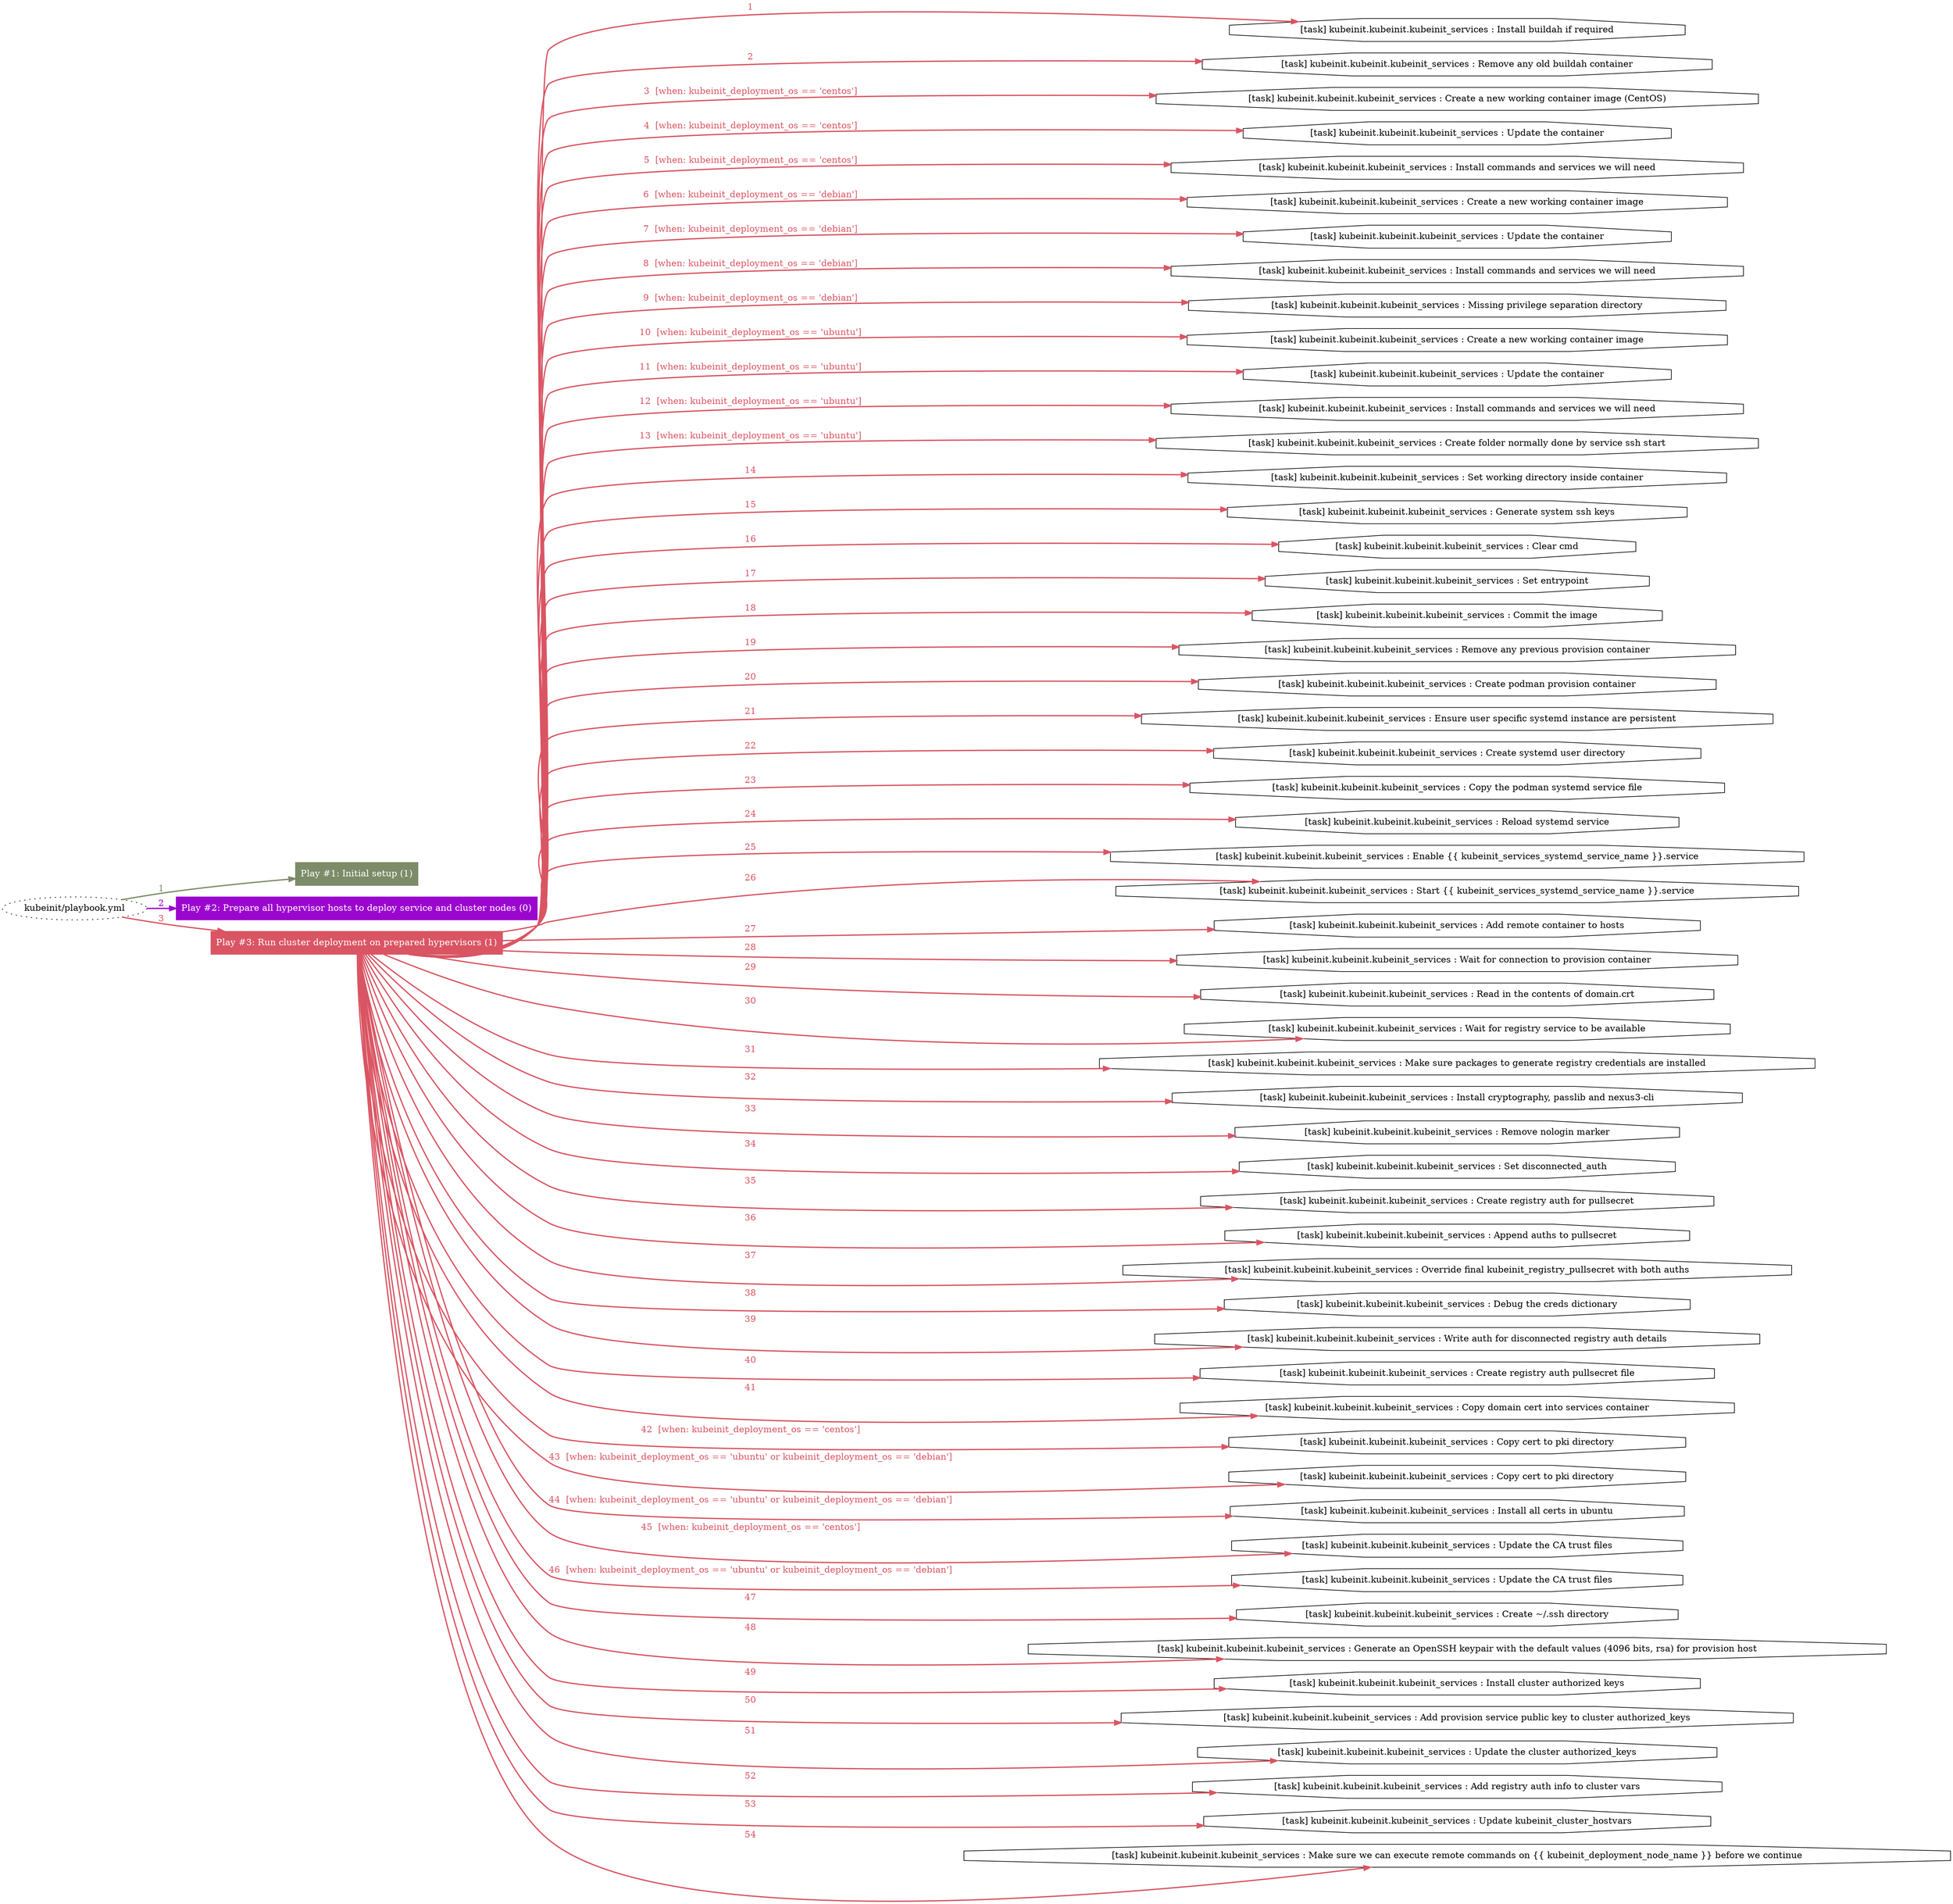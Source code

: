 digraph "kubeinit/playbook.yml "{
	graph [concentrate=true ordering=in rankdir=LR ratio=fill]
	edge [esep=5 sep=10]
	"kubeinit/playbook.yml" [id=root_node style=dotted]
	subgraph "Play #1: Initial setup (1) "{
		"Play #1: Initial setup (1)" [color="#7c8c68" fontcolor="#ffffff" id="play_ff9d227a-5f87-46f5-aa97-38d08b908dc5" shape=box style=filled tooltip=localhost]
		"kubeinit/playbook.yml" -> "Play #1: Initial setup (1)" [label=1 color="#7c8c68" fontcolor="#7c8c68" id="edge_050113fc-3706-436f-b9bd-249124db47f8" style=bold]
	}
	subgraph "Play #2: Prepare all hypervisor hosts to deploy service and cluster nodes (0) "{
		"Play #2: Prepare all hypervisor hosts to deploy service and cluster nodes (0)" [color="#9b06ce" fontcolor="#ffffff" id="play_103df2f4-bbf8-4648-979b-feabae4b282c" shape=box style=filled tooltip=""]
		"kubeinit/playbook.yml" -> "Play #2: Prepare all hypervisor hosts to deploy service and cluster nodes (0)" [label=2 color="#9b06ce" fontcolor="#9b06ce" id="edge_cf78685b-ec06-4fe6-9d82-e74bb75b8a60" style=bold]
	}
	subgraph "Play #3: Run cluster deployment on prepared hypervisors (1) "{
		"Play #3: Run cluster deployment on prepared hypervisors (1)" [color="#da5563" fontcolor="#ffffff" id="play_bfd03ee3-e3f4-4fea-b26e-9c7c11ae2ce6" shape=box style=filled tooltip=localhost]
		"kubeinit/playbook.yml" -> "Play #3: Run cluster deployment on prepared hypervisors (1)" [label=3 color="#da5563" fontcolor="#da5563" id="edge_4fcf6e32-a7c8-479f-b6e2-f73c3db18d72" style=bold]
		"task_26608d99-5914-4a10-be07-fdc428aeb8d6" [label="[task] kubeinit.kubeinit.kubeinit_services : Install buildah if required" id="task_26608d99-5914-4a10-be07-fdc428aeb8d6" shape=octagon tooltip="[task] kubeinit.kubeinit.kubeinit_services : Install buildah if required"]
		"Play #3: Run cluster deployment on prepared hypervisors (1)" -> "task_26608d99-5914-4a10-be07-fdc428aeb8d6" [label=1 color="#da5563" fontcolor="#da5563" id="edge_f8eda222-031c-4409-be44-99c8c39169c3" style=bold]
		"task_2f667f5a-2472-4c16-96cd-c88418254ad7" [label="[task] kubeinit.kubeinit.kubeinit_services : Remove any old buildah container" id="task_2f667f5a-2472-4c16-96cd-c88418254ad7" shape=octagon tooltip="[task] kubeinit.kubeinit.kubeinit_services : Remove any old buildah container"]
		"Play #3: Run cluster deployment on prepared hypervisors (1)" -> "task_2f667f5a-2472-4c16-96cd-c88418254ad7" [label=2 color="#da5563" fontcolor="#da5563" id="edge_876d712a-077c-4f34-82e9-c8c5cbee780c" style=bold]
		"task_8384274b-fc26-4a35-af15-d24e6c79e866" [label="[task] kubeinit.kubeinit.kubeinit_services : Create a new working container image (CentOS)" id="task_8384274b-fc26-4a35-af15-d24e6c79e866" shape=octagon tooltip="[task] kubeinit.kubeinit.kubeinit_services : Create a new working container image (CentOS)"]
		"Play #3: Run cluster deployment on prepared hypervisors (1)" -> "task_8384274b-fc26-4a35-af15-d24e6c79e866" [label="3  [when: kubeinit_deployment_os == 'centos']" color="#da5563" fontcolor="#da5563" id="edge_5e1c6188-3932-4cc6-8ba4-ba2cd4229faf" style=bold]
		"task_d2fbace2-9ca2-4341-a509-871678d0c994" [label="[task] kubeinit.kubeinit.kubeinit_services : Update the container" id="task_d2fbace2-9ca2-4341-a509-871678d0c994" shape=octagon tooltip="[task] kubeinit.kubeinit.kubeinit_services : Update the container"]
		"Play #3: Run cluster deployment on prepared hypervisors (1)" -> "task_d2fbace2-9ca2-4341-a509-871678d0c994" [label="4  [when: kubeinit_deployment_os == 'centos']" color="#da5563" fontcolor="#da5563" id="edge_eb86d1fa-ee92-42ac-bb9d-97ecc091a036" style=bold]
		"task_ae97785e-807d-4e26-a78f-75c29f3f06ec" [label="[task] kubeinit.kubeinit.kubeinit_services : Install commands and services we will need" id="task_ae97785e-807d-4e26-a78f-75c29f3f06ec" shape=octagon tooltip="[task] kubeinit.kubeinit.kubeinit_services : Install commands and services we will need"]
		"Play #3: Run cluster deployment on prepared hypervisors (1)" -> "task_ae97785e-807d-4e26-a78f-75c29f3f06ec" [label="5  [when: kubeinit_deployment_os == 'centos']" color="#da5563" fontcolor="#da5563" id="edge_5f8d96a1-4f41-4cba-bc61-d2c5661603b8" style=bold]
		"task_39979564-9555-4eb1-8440-b0e9bfd1f746" [label="[task] kubeinit.kubeinit.kubeinit_services : Create a new working container image" id="task_39979564-9555-4eb1-8440-b0e9bfd1f746" shape=octagon tooltip="[task] kubeinit.kubeinit.kubeinit_services : Create a new working container image"]
		"Play #3: Run cluster deployment on prepared hypervisors (1)" -> "task_39979564-9555-4eb1-8440-b0e9bfd1f746" [label="6  [when: kubeinit_deployment_os == 'debian']" color="#da5563" fontcolor="#da5563" id="edge_ece2fb57-024d-4765-a13d-4ff8496b4469" style=bold]
		"task_98afab42-b59d-448f-a1a1-ec20a59612e2" [label="[task] kubeinit.kubeinit.kubeinit_services : Update the container" id="task_98afab42-b59d-448f-a1a1-ec20a59612e2" shape=octagon tooltip="[task] kubeinit.kubeinit.kubeinit_services : Update the container"]
		"Play #3: Run cluster deployment on prepared hypervisors (1)" -> "task_98afab42-b59d-448f-a1a1-ec20a59612e2" [label="7  [when: kubeinit_deployment_os == 'debian']" color="#da5563" fontcolor="#da5563" id="edge_9f3e0869-a0e9-4419-8a26-b7b117323cdf" style=bold]
		"task_57a9bfe5-4d13-4170-bed3-be6d17cbb8d2" [label="[task] kubeinit.kubeinit.kubeinit_services : Install commands and services we will need" id="task_57a9bfe5-4d13-4170-bed3-be6d17cbb8d2" shape=octagon tooltip="[task] kubeinit.kubeinit.kubeinit_services : Install commands and services we will need"]
		"Play #3: Run cluster deployment on prepared hypervisors (1)" -> "task_57a9bfe5-4d13-4170-bed3-be6d17cbb8d2" [label="8  [when: kubeinit_deployment_os == 'debian']" color="#da5563" fontcolor="#da5563" id="edge_1077395d-cd13-468b-84ed-ee3b26d6d792" style=bold]
		"task_6438c8e8-6bd0-4988-9c7d-c1658831aed9" [label="[task] kubeinit.kubeinit.kubeinit_services : Missing privilege separation directory" id="task_6438c8e8-6bd0-4988-9c7d-c1658831aed9" shape=octagon tooltip="[task] kubeinit.kubeinit.kubeinit_services : Missing privilege separation directory"]
		"Play #3: Run cluster deployment on prepared hypervisors (1)" -> "task_6438c8e8-6bd0-4988-9c7d-c1658831aed9" [label="9  [when: kubeinit_deployment_os == 'debian']" color="#da5563" fontcolor="#da5563" id="edge_3ab9d54d-4076-49b5-8725-8c8909c2faf3" style=bold]
		"task_ebc4fc94-7306-44b8-930e-caca757210f7" [label="[task] kubeinit.kubeinit.kubeinit_services : Create a new working container image" id="task_ebc4fc94-7306-44b8-930e-caca757210f7" shape=octagon tooltip="[task] kubeinit.kubeinit.kubeinit_services : Create a new working container image"]
		"Play #3: Run cluster deployment on prepared hypervisors (1)" -> "task_ebc4fc94-7306-44b8-930e-caca757210f7" [label="10  [when: kubeinit_deployment_os == 'ubuntu']" color="#da5563" fontcolor="#da5563" id="edge_0b546bc4-20a5-4356-8b78-b9743fc0c888" style=bold]
		"task_cfb0326e-defa-44e5-9b08-b0c0461e4862" [label="[task] kubeinit.kubeinit.kubeinit_services : Update the container" id="task_cfb0326e-defa-44e5-9b08-b0c0461e4862" shape=octagon tooltip="[task] kubeinit.kubeinit.kubeinit_services : Update the container"]
		"Play #3: Run cluster deployment on prepared hypervisors (1)" -> "task_cfb0326e-defa-44e5-9b08-b0c0461e4862" [label="11  [when: kubeinit_deployment_os == 'ubuntu']" color="#da5563" fontcolor="#da5563" id="edge_50fbc6ad-b0cc-4368-87c2-37989d9a0227" style=bold]
		"task_9eff380b-3fe2-4e8e-b732-0afea46ea76e" [label="[task] kubeinit.kubeinit.kubeinit_services : Install commands and services we will need" id="task_9eff380b-3fe2-4e8e-b732-0afea46ea76e" shape=octagon tooltip="[task] kubeinit.kubeinit.kubeinit_services : Install commands and services we will need"]
		"Play #3: Run cluster deployment on prepared hypervisors (1)" -> "task_9eff380b-3fe2-4e8e-b732-0afea46ea76e" [label="12  [when: kubeinit_deployment_os == 'ubuntu']" color="#da5563" fontcolor="#da5563" id="edge_fa3a0bb3-2550-4599-8a0f-0723ea49b81b" style=bold]
		"task_4501d786-8821-4843-80ef-f79ee7c03b46" [label="[task] kubeinit.kubeinit.kubeinit_services : Create folder normally done by service ssh start" id="task_4501d786-8821-4843-80ef-f79ee7c03b46" shape=octagon tooltip="[task] kubeinit.kubeinit.kubeinit_services : Create folder normally done by service ssh start"]
		"Play #3: Run cluster deployment on prepared hypervisors (1)" -> "task_4501d786-8821-4843-80ef-f79ee7c03b46" [label="13  [when: kubeinit_deployment_os == 'ubuntu']" color="#da5563" fontcolor="#da5563" id="edge_227411a1-a899-4b25-855c-27fdac548d02" style=bold]
		"task_c4dbb74b-bcb2-4329-8ad2-3ac17161ad97" [label="[task] kubeinit.kubeinit.kubeinit_services : Set working directory inside container" id="task_c4dbb74b-bcb2-4329-8ad2-3ac17161ad97" shape=octagon tooltip="[task] kubeinit.kubeinit.kubeinit_services : Set working directory inside container"]
		"Play #3: Run cluster deployment on prepared hypervisors (1)" -> "task_c4dbb74b-bcb2-4329-8ad2-3ac17161ad97" [label=14 color="#da5563" fontcolor="#da5563" id="edge_06340a9e-3798-4c47-8a32-56217550728e" style=bold]
		"task_0f88e55b-f10f-44ab-995a-30bc1e7da259" [label="[task] kubeinit.kubeinit.kubeinit_services : Generate system ssh keys" id="task_0f88e55b-f10f-44ab-995a-30bc1e7da259" shape=octagon tooltip="[task] kubeinit.kubeinit.kubeinit_services : Generate system ssh keys"]
		"Play #3: Run cluster deployment on prepared hypervisors (1)" -> "task_0f88e55b-f10f-44ab-995a-30bc1e7da259" [label=15 color="#da5563" fontcolor="#da5563" id="edge_e25a586a-7097-476b-a943-37a44e0523ee" style=bold]
		"task_c021f077-e976-49c5-84f6-208c35dbde00" [label="[task] kubeinit.kubeinit.kubeinit_services : Clear cmd" id="task_c021f077-e976-49c5-84f6-208c35dbde00" shape=octagon tooltip="[task] kubeinit.kubeinit.kubeinit_services : Clear cmd"]
		"Play #3: Run cluster deployment on prepared hypervisors (1)" -> "task_c021f077-e976-49c5-84f6-208c35dbde00" [label=16 color="#da5563" fontcolor="#da5563" id="edge_e3818abd-5b5d-4e78-b1df-5f00e05c059c" style=bold]
		"task_32017599-f966-4074-9e38-4cbd90685bf6" [label="[task] kubeinit.kubeinit.kubeinit_services : Set entrypoint" id="task_32017599-f966-4074-9e38-4cbd90685bf6" shape=octagon tooltip="[task] kubeinit.kubeinit.kubeinit_services : Set entrypoint"]
		"Play #3: Run cluster deployment on prepared hypervisors (1)" -> "task_32017599-f966-4074-9e38-4cbd90685bf6" [label=17 color="#da5563" fontcolor="#da5563" id="edge_b7817e08-9b2c-4682-881a-721b4d9ecc71" style=bold]
		"task_176f02b3-e2e3-4e8c-a605-f0aef873be83" [label="[task] kubeinit.kubeinit.kubeinit_services : Commit the image" id="task_176f02b3-e2e3-4e8c-a605-f0aef873be83" shape=octagon tooltip="[task] kubeinit.kubeinit.kubeinit_services : Commit the image"]
		"Play #3: Run cluster deployment on prepared hypervisors (1)" -> "task_176f02b3-e2e3-4e8c-a605-f0aef873be83" [label=18 color="#da5563" fontcolor="#da5563" id="edge_4e245646-ba01-4b82-84e5-d19461d26144" style=bold]
		"task_f641e4fb-ef61-4fca-a0d0-d16723b96234" [label="[task] kubeinit.kubeinit.kubeinit_services : Remove any previous provision container" id="task_f641e4fb-ef61-4fca-a0d0-d16723b96234" shape=octagon tooltip="[task] kubeinit.kubeinit.kubeinit_services : Remove any previous provision container"]
		"Play #3: Run cluster deployment on prepared hypervisors (1)" -> "task_f641e4fb-ef61-4fca-a0d0-d16723b96234" [label=19 color="#da5563" fontcolor="#da5563" id="edge_b48be868-ebd5-42b5-aa56-e22e33cc6663" style=bold]
		"task_fd4dbcc6-eb5c-40e7-9ace-6fd9369228a4" [label="[task] kubeinit.kubeinit.kubeinit_services : Create podman provision container" id="task_fd4dbcc6-eb5c-40e7-9ace-6fd9369228a4" shape=octagon tooltip="[task] kubeinit.kubeinit.kubeinit_services : Create podman provision container"]
		"Play #3: Run cluster deployment on prepared hypervisors (1)" -> "task_fd4dbcc6-eb5c-40e7-9ace-6fd9369228a4" [label=20 color="#da5563" fontcolor="#da5563" id="edge_f0a8ca97-2a88-45f0-91cc-c03c83b7eabd" style=bold]
		"task_238ca9f8-3e4b-468b-8d11-ed0b4688aabf" [label="[task] kubeinit.kubeinit.kubeinit_services : Ensure user specific systemd instance are persistent" id="task_238ca9f8-3e4b-468b-8d11-ed0b4688aabf" shape=octagon tooltip="[task] kubeinit.kubeinit.kubeinit_services : Ensure user specific systemd instance are persistent"]
		"Play #3: Run cluster deployment on prepared hypervisors (1)" -> "task_238ca9f8-3e4b-468b-8d11-ed0b4688aabf" [label=21 color="#da5563" fontcolor="#da5563" id="edge_1677643c-4e51-45b3-95da-e9ad04924656" style=bold]
		"task_4801b3e4-5be1-4c2b-9feb-a7e1f0460863" [label="[task] kubeinit.kubeinit.kubeinit_services : Create systemd user directory" id="task_4801b3e4-5be1-4c2b-9feb-a7e1f0460863" shape=octagon tooltip="[task] kubeinit.kubeinit.kubeinit_services : Create systemd user directory"]
		"Play #3: Run cluster deployment on prepared hypervisors (1)" -> "task_4801b3e4-5be1-4c2b-9feb-a7e1f0460863" [label=22 color="#da5563" fontcolor="#da5563" id="edge_53c421be-f83f-4dc9-912a-acd9046cc8b7" style=bold]
		"task_39abc70d-9e24-4616-b096-8c43dbfbb073" [label="[task] kubeinit.kubeinit.kubeinit_services : Copy the podman systemd service file" id="task_39abc70d-9e24-4616-b096-8c43dbfbb073" shape=octagon tooltip="[task] kubeinit.kubeinit.kubeinit_services : Copy the podman systemd service file"]
		"Play #3: Run cluster deployment on prepared hypervisors (1)" -> "task_39abc70d-9e24-4616-b096-8c43dbfbb073" [label=23 color="#da5563" fontcolor="#da5563" id="edge_ee26fd21-80aa-4ec0-b667-54b738833422" style=bold]
		"task_60215008-3bbe-456d-bce0-3617f323edb5" [label="[task] kubeinit.kubeinit.kubeinit_services : Reload systemd service" id="task_60215008-3bbe-456d-bce0-3617f323edb5" shape=octagon tooltip="[task] kubeinit.kubeinit.kubeinit_services : Reload systemd service"]
		"Play #3: Run cluster deployment on prepared hypervisors (1)" -> "task_60215008-3bbe-456d-bce0-3617f323edb5" [label=24 color="#da5563" fontcolor="#da5563" id="edge_ba15fc9d-2614-4e3f-85b8-689b5964011d" style=bold]
		"task_2e3121b7-94b2-4655-b48b-6d1c1b8a1cfa" [label="[task] kubeinit.kubeinit.kubeinit_services : Enable {{ kubeinit_services_systemd_service_name }}.service" id="task_2e3121b7-94b2-4655-b48b-6d1c1b8a1cfa" shape=octagon tooltip="[task] kubeinit.kubeinit.kubeinit_services : Enable {{ kubeinit_services_systemd_service_name }}.service"]
		"Play #3: Run cluster deployment on prepared hypervisors (1)" -> "task_2e3121b7-94b2-4655-b48b-6d1c1b8a1cfa" [label=25 color="#da5563" fontcolor="#da5563" id="edge_86ce3fed-c94c-4f83-9da8-a43f03ae000c" style=bold]
		"task_8ccb8139-4720-416b-923b-f901b1d13f58" [label="[task] kubeinit.kubeinit.kubeinit_services : Start {{ kubeinit_services_systemd_service_name }}.service" id="task_8ccb8139-4720-416b-923b-f901b1d13f58" shape=octagon tooltip="[task] kubeinit.kubeinit.kubeinit_services : Start {{ kubeinit_services_systemd_service_name }}.service"]
		"Play #3: Run cluster deployment on prepared hypervisors (1)" -> "task_8ccb8139-4720-416b-923b-f901b1d13f58" [label=26 color="#da5563" fontcolor="#da5563" id="edge_75be4555-2cc3-4453-8750-1dfd0a189e6c" style=bold]
		"task_3ada04ef-6e2b-4cfa-8f09-69dde3fefbc5" [label="[task] kubeinit.kubeinit.kubeinit_services : Add remote container to hosts" id="task_3ada04ef-6e2b-4cfa-8f09-69dde3fefbc5" shape=octagon tooltip="[task] kubeinit.kubeinit.kubeinit_services : Add remote container to hosts"]
		"Play #3: Run cluster deployment on prepared hypervisors (1)" -> "task_3ada04ef-6e2b-4cfa-8f09-69dde3fefbc5" [label=27 color="#da5563" fontcolor="#da5563" id="edge_b884ec16-50f2-408b-970c-76b304f142be" style=bold]
		"task_d888e2ed-af83-4b6d-93d0-3ef8a8bc6bf1" [label="[task] kubeinit.kubeinit.kubeinit_services : Wait for connection to provision container" id="task_d888e2ed-af83-4b6d-93d0-3ef8a8bc6bf1" shape=octagon tooltip="[task] kubeinit.kubeinit.kubeinit_services : Wait for connection to provision container"]
		"Play #3: Run cluster deployment on prepared hypervisors (1)" -> "task_d888e2ed-af83-4b6d-93d0-3ef8a8bc6bf1" [label=28 color="#da5563" fontcolor="#da5563" id="edge_48cd486d-3242-4d71-ac38-7d5b35ab66d1" style=bold]
		"task_5aba1df4-0b68-429c-b3a3-be5a9ff20460" [label="[task] kubeinit.kubeinit.kubeinit_services : Read in the contents of domain.crt" id="task_5aba1df4-0b68-429c-b3a3-be5a9ff20460" shape=octagon tooltip="[task] kubeinit.kubeinit.kubeinit_services : Read in the contents of domain.crt"]
		"Play #3: Run cluster deployment on prepared hypervisors (1)" -> "task_5aba1df4-0b68-429c-b3a3-be5a9ff20460" [label=29 color="#da5563" fontcolor="#da5563" id="edge_96a0a698-19bb-4686-a304-6850b91809e1" style=bold]
		"task_c1cb27ba-7076-45fa-90da-b11149ad444b" [label="[task] kubeinit.kubeinit.kubeinit_services : Wait for registry service to be available" id="task_c1cb27ba-7076-45fa-90da-b11149ad444b" shape=octagon tooltip="[task] kubeinit.kubeinit.kubeinit_services : Wait for registry service to be available"]
		"Play #3: Run cluster deployment on prepared hypervisors (1)" -> "task_c1cb27ba-7076-45fa-90da-b11149ad444b" [label=30 color="#da5563" fontcolor="#da5563" id="edge_814ad1fb-52db-4cc7-aab6-e81fa031db83" style=bold]
		"task_922c6a0d-3e76-400e-adec-868437021b7d" [label="[task] kubeinit.kubeinit.kubeinit_services : Make sure packages to generate registry credentials are installed" id="task_922c6a0d-3e76-400e-adec-868437021b7d" shape=octagon tooltip="[task] kubeinit.kubeinit.kubeinit_services : Make sure packages to generate registry credentials are installed"]
		"Play #3: Run cluster deployment on prepared hypervisors (1)" -> "task_922c6a0d-3e76-400e-adec-868437021b7d" [label=31 color="#da5563" fontcolor="#da5563" id="edge_ffac719b-43e1-4c3f-aec9-c5e90aa72cda" style=bold]
		"task_b71c658f-d9da-4b50-af9d-142be6dc81ca" [label="[task] kubeinit.kubeinit.kubeinit_services : Install cryptography, passlib and nexus3-cli" id="task_b71c658f-d9da-4b50-af9d-142be6dc81ca" shape=octagon tooltip="[task] kubeinit.kubeinit.kubeinit_services : Install cryptography, passlib and nexus3-cli"]
		"Play #3: Run cluster deployment on prepared hypervisors (1)" -> "task_b71c658f-d9da-4b50-af9d-142be6dc81ca" [label=32 color="#da5563" fontcolor="#da5563" id="edge_018f22a4-00a7-41f9-89f9-22c2fa75d5d0" style=bold]
		"task_caa1b121-fed9-4e63-a3d9-3f1594ec6cd2" [label="[task] kubeinit.kubeinit.kubeinit_services : Remove nologin marker" id="task_caa1b121-fed9-4e63-a3d9-3f1594ec6cd2" shape=octagon tooltip="[task] kubeinit.kubeinit.kubeinit_services : Remove nologin marker"]
		"Play #3: Run cluster deployment on prepared hypervisors (1)" -> "task_caa1b121-fed9-4e63-a3d9-3f1594ec6cd2" [label=33 color="#da5563" fontcolor="#da5563" id="edge_acd4ac5c-d165-4022-8172-8f529bc4ab58" style=bold]
		"task_c914cb8f-480a-410c-8547-9ab7e09e1111" [label="[task] kubeinit.kubeinit.kubeinit_services : Set disconnected_auth" id="task_c914cb8f-480a-410c-8547-9ab7e09e1111" shape=octagon tooltip="[task] kubeinit.kubeinit.kubeinit_services : Set disconnected_auth"]
		"Play #3: Run cluster deployment on prepared hypervisors (1)" -> "task_c914cb8f-480a-410c-8547-9ab7e09e1111" [label=34 color="#da5563" fontcolor="#da5563" id="edge_a2dba694-3863-4f60-b61c-1803ccecb06f" style=bold]
		"task_c90826bd-b005-4648-8e20-795fa6a89f2a" [label="[task] kubeinit.kubeinit.kubeinit_services : Create registry auth for pullsecret" id="task_c90826bd-b005-4648-8e20-795fa6a89f2a" shape=octagon tooltip="[task] kubeinit.kubeinit.kubeinit_services : Create registry auth for pullsecret"]
		"Play #3: Run cluster deployment on prepared hypervisors (1)" -> "task_c90826bd-b005-4648-8e20-795fa6a89f2a" [label=35 color="#da5563" fontcolor="#da5563" id="edge_207e3796-c168-4f1a-8634-63a5f60930ca" style=bold]
		"task_4f783801-28e6-4bd7-8ad4-7d45b41d0046" [label="[task] kubeinit.kubeinit.kubeinit_services : Append auths to pullsecret" id="task_4f783801-28e6-4bd7-8ad4-7d45b41d0046" shape=octagon tooltip="[task] kubeinit.kubeinit.kubeinit_services : Append auths to pullsecret"]
		"Play #3: Run cluster deployment on prepared hypervisors (1)" -> "task_4f783801-28e6-4bd7-8ad4-7d45b41d0046" [label=36 color="#da5563" fontcolor="#da5563" id="edge_93b34f77-3592-46c9-b630-57c77f3e30a6" style=bold]
		"task_f7c10460-2d8a-4330-9fa4-9769c443f6ed" [label="[task] kubeinit.kubeinit.kubeinit_services : Override final kubeinit_registry_pullsecret with both auths" id="task_f7c10460-2d8a-4330-9fa4-9769c443f6ed" shape=octagon tooltip="[task] kubeinit.kubeinit.kubeinit_services : Override final kubeinit_registry_pullsecret with both auths"]
		"Play #3: Run cluster deployment on prepared hypervisors (1)" -> "task_f7c10460-2d8a-4330-9fa4-9769c443f6ed" [label=37 color="#da5563" fontcolor="#da5563" id="edge_b94dbd5b-b82a-4510-b37a-dfc9d78d2140" style=bold]
		"task_b17d75dd-8c83-47ff-9bed-f10d666504d8" [label="[task] kubeinit.kubeinit.kubeinit_services : Debug the creds dictionary" id="task_b17d75dd-8c83-47ff-9bed-f10d666504d8" shape=octagon tooltip="[task] kubeinit.kubeinit.kubeinit_services : Debug the creds dictionary"]
		"Play #3: Run cluster deployment on prepared hypervisors (1)" -> "task_b17d75dd-8c83-47ff-9bed-f10d666504d8" [label=38 color="#da5563" fontcolor="#da5563" id="edge_6aa73145-e6e8-4c74-8433-5ff91c5c0e61" style=bold]
		"task_65b99df1-7055-444e-bc81-03a0f0e28473" [label="[task] kubeinit.kubeinit.kubeinit_services : Write auth for disconnected registry auth details" id="task_65b99df1-7055-444e-bc81-03a0f0e28473" shape=octagon tooltip="[task] kubeinit.kubeinit.kubeinit_services : Write auth for disconnected registry auth details"]
		"Play #3: Run cluster deployment on prepared hypervisors (1)" -> "task_65b99df1-7055-444e-bc81-03a0f0e28473" [label=39 color="#da5563" fontcolor="#da5563" id="edge_80032501-0218-4fd4-8c08-998b34e04036" style=bold]
		"task_c6dab90c-3cdb-44cd-a4ff-4e5fab62864c" [label="[task] kubeinit.kubeinit.kubeinit_services : Create registry auth pullsecret file" id="task_c6dab90c-3cdb-44cd-a4ff-4e5fab62864c" shape=octagon tooltip="[task] kubeinit.kubeinit.kubeinit_services : Create registry auth pullsecret file"]
		"Play #3: Run cluster deployment on prepared hypervisors (1)" -> "task_c6dab90c-3cdb-44cd-a4ff-4e5fab62864c" [label=40 color="#da5563" fontcolor="#da5563" id="edge_acc717bf-04ac-4692-919b-d2c8024d033d" style=bold]
		"task_bc853549-7cb9-40d6-951c-777ae5330f58" [label="[task] kubeinit.kubeinit.kubeinit_services : Copy domain cert into services container" id="task_bc853549-7cb9-40d6-951c-777ae5330f58" shape=octagon tooltip="[task] kubeinit.kubeinit.kubeinit_services : Copy domain cert into services container"]
		"Play #3: Run cluster deployment on prepared hypervisors (1)" -> "task_bc853549-7cb9-40d6-951c-777ae5330f58" [label=41 color="#da5563" fontcolor="#da5563" id="edge_4bb23a59-788b-476c-925a-57d5d1574877" style=bold]
		"task_77877663-006d-42f9-b23a-024bb9afecad" [label="[task] kubeinit.kubeinit.kubeinit_services : Copy cert to pki directory" id="task_77877663-006d-42f9-b23a-024bb9afecad" shape=octagon tooltip="[task] kubeinit.kubeinit.kubeinit_services : Copy cert to pki directory"]
		"Play #3: Run cluster deployment on prepared hypervisors (1)" -> "task_77877663-006d-42f9-b23a-024bb9afecad" [label="42  [when: kubeinit_deployment_os == 'centos']" color="#da5563" fontcolor="#da5563" id="edge_0803945f-ac11-49b9-ac65-5ef7371f86b3" style=bold]
		"task_971c8438-d375-4e13-851b-772de8fb0c6b" [label="[task] kubeinit.kubeinit.kubeinit_services : Copy cert to pki directory" id="task_971c8438-d375-4e13-851b-772de8fb0c6b" shape=octagon tooltip="[task] kubeinit.kubeinit.kubeinit_services : Copy cert to pki directory"]
		"Play #3: Run cluster deployment on prepared hypervisors (1)" -> "task_971c8438-d375-4e13-851b-772de8fb0c6b" [label="43  [when: kubeinit_deployment_os == 'ubuntu' or kubeinit_deployment_os == 'debian']" color="#da5563" fontcolor="#da5563" id="edge_ed7176a0-558b-4077-8a1b-9036700795bc" style=bold]
		"task_2d777aa1-b8b7-4297-8c08-071bb423dc85" [label="[task] kubeinit.kubeinit.kubeinit_services : Install all certs in ubuntu" id="task_2d777aa1-b8b7-4297-8c08-071bb423dc85" shape=octagon tooltip="[task] kubeinit.kubeinit.kubeinit_services : Install all certs in ubuntu"]
		"Play #3: Run cluster deployment on prepared hypervisors (1)" -> "task_2d777aa1-b8b7-4297-8c08-071bb423dc85" [label="44  [when: kubeinit_deployment_os == 'ubuntu' or kubeinit_deployment_os == 'debian']" color="#da5563" fontcolor="#da5563" id="edge_19347eb1-659c-4df7-a76f-66e06cb5d5fa" style=bold]
		"task_971256eb-8c73-437a-96e6-5128cab52487" [label="[task] kubeinit.kubeinit.kubeinit_services : Update the CA trust files" id="task_971256eb-8c73-437a-96e6-5128cab52487" shape=octagon tooltip="[task] kubeinit.kubeinit.kubeinit_services : Update the CA trust files"]
		"Play #3: Run cluster deployment on prepared hypervisors (1)" -> "task_971256eb-8c73-437a-96e6-5128cab52487" [label="45  [when: kubeinit_deployment_os == 'centos']" color="#da5563" fontcolor="#da5563" id="edge_5531c425-aa2d-4381-9540-202b635e840a" style=bold]
		"task_ac801be6-6506-4484-b70f-7e15ea89a3c8" [label="[task] kubeinit.kubeinit.kubeinit_services : Update the CA trust files" id="task_ac801be6-6506-4484-b70f-7e15ea89a3c8" shape=octagon tooltip="[task] kubeinit.kubeinit.kubeinit_services : Update the CA trust files"]
		"Play #3: Run cluster deployment on prepared hypervisors (1)" -> "task_ac801be6-6506-4484-b70f-7e15ea89a3c8" [label="46  [when: kubeinit_deployment_os == 'ubuntu' or kubeinit_deployment_os == 'debian']" color="#da5563" fontcolor="#da5563" id="edge_db190700-63d6-44ff-9c3f-207ad6c6cd69" style=bold]
		"task_e88c32de-49b8-4995-9864-6a9bbd4e646e" [label="[task] kubeinit.kubeinit.kubeinit_services : Create ~/.ssh directory" id="task_e88c32de-49b8-4995-9864-6a9bbd4e646e" shape=octagon tooltip="[task] kubeinit.kubeinit.kubeinit_services : Create ~/.ssh directory"]
		"Play #3: Run cluster deployment on prepared hypervisors (1)" -> "task_e88c32de-49b8-4995-9864-6a9bbd4e646e" [label=47 color="#da5563" fontcolor="#da5563" id="edge_b1aa15ac-5b20-4ac9-ba8b-366bd32eee29" style=bold]
		"task_f5319860-4792-4784-a5ff-ec1682db8a69" [label="[task] kubeinit.kubeinit.kubeinit_services : Generate an OpenSSH keypair with the default values (4096 bits, rsa) for provision host" id="task_f5319860-4792-4784-a5ff-ec1682db8a69" shape=octagon tooltip="[task] kubeinit.kubeinit.kubeinit_services : Generate an OpenSSH keypair with the default values (4096 bits, rsa) for provision host"]
		"Play #3: Run cluster deployment on prepared hypervisors (1)" -> "task_f5319860-4792-4784-a5ff-ec1682db8a69" [label=48 color="#da5563" fontcolor="#da5563" id="edge_90c7de74-19fa-43fd-9522-8b1959284d32" style=bold]
		"task_09fa3df6-f710-4e30-8c3b-0496c44ab067" [label="[task] kubeinit.kubeinit.kubeinit_services : Install cluster authorized keys" id="task_09fa3df6-f710-4e30-8c3b-0496c44ab067" shape=octagon tooltip="[task] kubeinit.kubeinit.kubeinit_services : Install cluster authorized keys"]
		"Play #3: Run cluster deployment on prepared hypervisors (1)" -> "task_09fa3df6-f710-4e30-8c3b-0496c44ab067" [label=49 color="#da5563" fontcolor="#da5563" id="edge_2dce43b6-76bc-4146-8adc-015ec1751cb2" style=bold]
		"task_54a015df-d970-4793-9506-aa76930b51b8" [label="[task] kubeinit.kubeinit.kubeinit_services : Add provision service public key to cluster authorized_keys" id="task_54a015df-d970-4793-9506-aa76930b51b8" shape=octagon tooltip="[task] kubeinit.kubeinit.kubeinit_services : Add provision service public key to cluster authorized_keys"]
		"Play #3: Run cluster deployment on prepared hypervisors (1)" -> "task_54a015df-d970-4793-9506-aa76930b51b8" [label=50 color="#da5563" fontcolor="#da5563" id="edge_8ce7b094-6bf9-4ef6-9186-207bb3f92bb7" style=bold]
		"task_ee030fcd-e27a-40da-920c-3b4d6dcc5882" [label="[task] kubeinit.kubeinit.kubeinit_services : Update the cluster authorized_keys" id="task_ee030fcd-e27a-40da-920c-3b4d6dcc5882" shape=octagon tooltip="[task] kubeinit.kubeinit.kubeinit_services : Update the cluster authorized_keys"]
		"Play #3: Run cluster deployment on prepared hypervisors (1)" -> "task_ee030fcd-e27a-40da-920c-3b4d6dcc5882" [label=51 color="#da5563" fontcolor="#da5563" id="edge_a5678bb4-95ae-405c-90db-5824892f01ec" style=bold]
		"task_58aadac4-2c45-417d-85c6-81737f5c1050" [label="[task] kubeinit.kubeinit.kubeinit_services : Add registry auth info to cluster vars" id="task_58aadac4-2c45-417d-85c6-81737f5c1050" shape=octagon tooltip="[task] kubeinit.kubeinit.kubeinit_services : Add registry auth info to cluster vars"]
		"Play #3: Run cluster deployment on prepared hypervisors (1)" -> "task_58aadac4-2c45-417d-85c6-81737f5c1050" [label=52 color="#da5563" fontcolor="#da5563" id="edge_d27f72b5-422d-4b28-b650-94d5f3e0968a" style=bold]
		"task_c12e589d-dd78-456c-b1ff-bf4fc1de370a" [label="[task] kubeinit.kubeinit.kubeinit_services : Update kubeinit_cluster_hostvars" id="task_c12e589d-dd78-456c-b1ff-bf4fc1de370a" shape=octagon tooltip="[task] kubeinit.kubeinit.kubeinit_services : Update kubeinit_cluster_hostvars"]
		"Play #3: Run cluster deployment on prepared hypervisors (1)" -> "task_c12e589d-dd78-456c-b1ff-bf4fc1de370a" [label=53 color="#da5563" fontcolor="#da5563" id="edge_e34db9e7-df88-42fd-9192-198f0a025b55" style=bold]
		"task_309395c5-ec95-4e87-b7c2-86da5a8f76cc" [label="[task] kubeinit.kubeinit.kubeinit_services : Make sure we can execute remote commands on {{ kubeinit_deployment_node_name }} before we continue" id="task_309395c5-ec95-4e87-b7c2-86da5a8f76cc" shape=octagon tooltip="[task] kubeinit.kubeinit.kubeinit_services : Make sure we can execute remote commands on {{ kubeinit_deployment_node_name }} before we continue"]
		"Play #3: Run cluster deployment on prepared hypervisors (1)" -> "task_309395c5-ec95-4e87-b7c2-86da5a8f76cc" [label=54 color="#da5563" fontcolor="#da5563" id="edge_ec252508-b173-4954-9f02-401fb28097c7" style=bold]
	}
}
